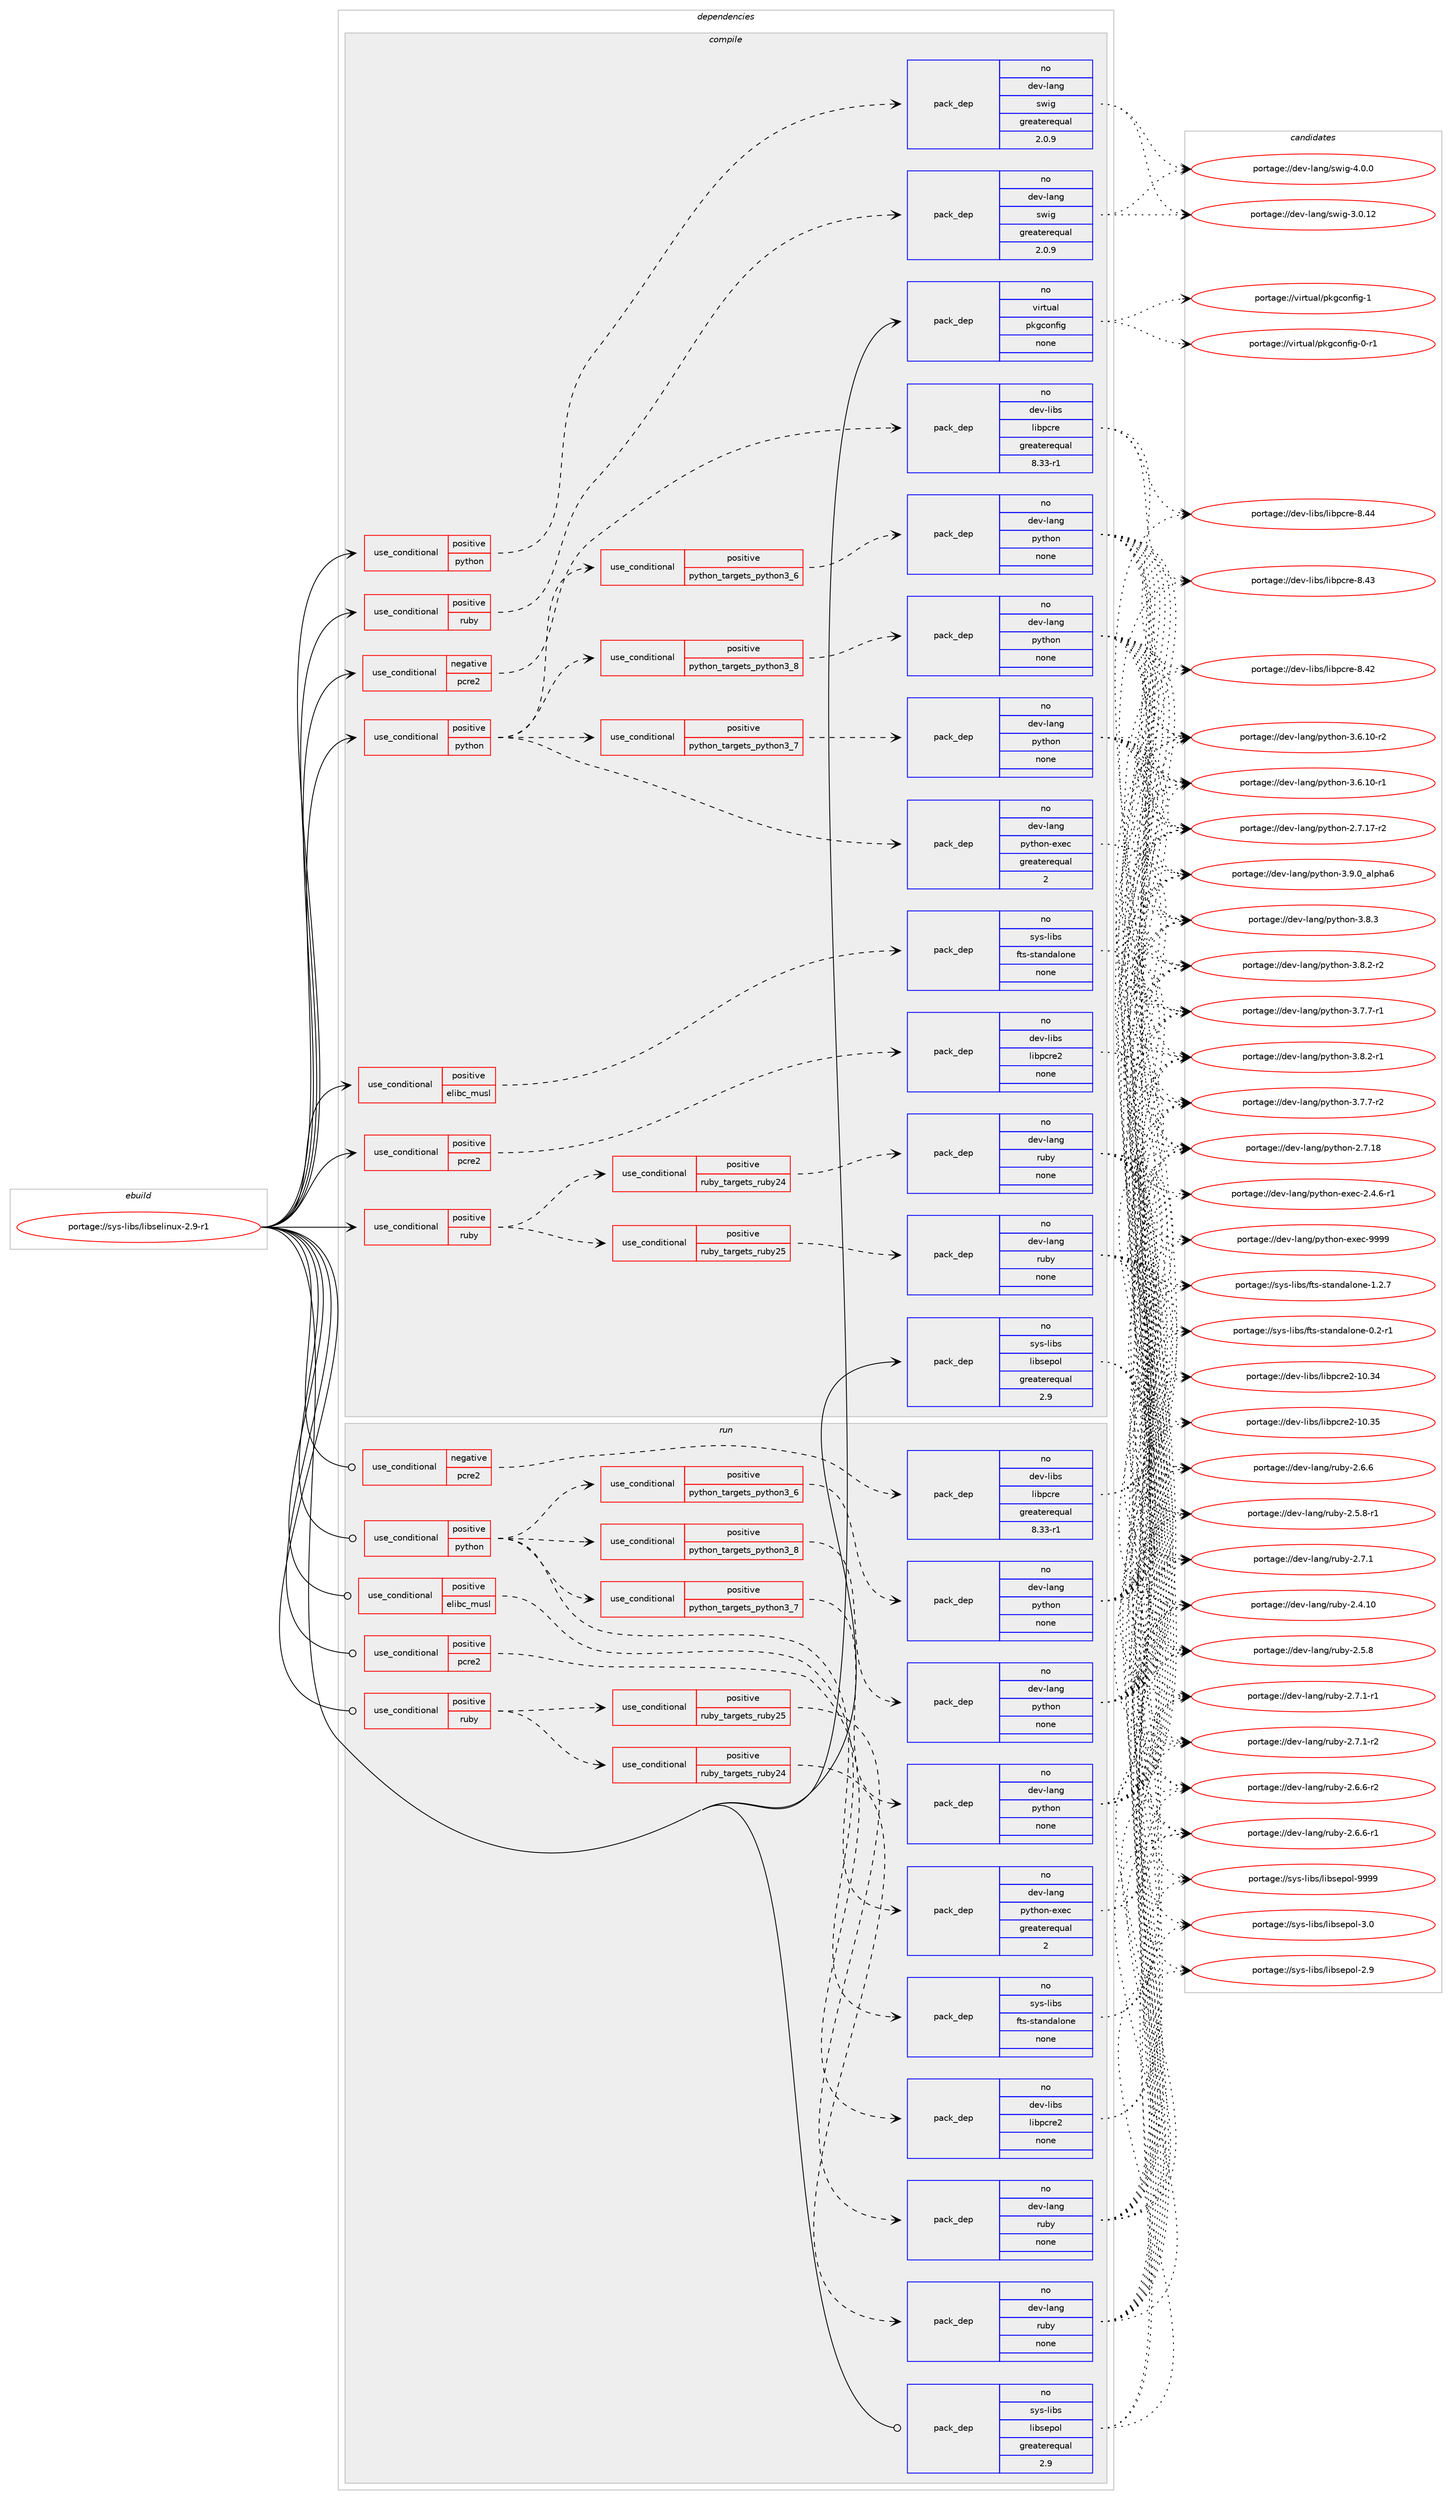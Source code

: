 digraph prolog {

# *************
# Graph options
# *************

newrank=true;
concentrate=true;
compound=true;
graph [rankdir=LR,fontname=Helvetica,fontsize=10,ranksep=1.5];#, ranksep=2.5, nodesep=0.2];
edge  [arrowhead=vee];
node  [fontname=Helvetica,fontsize=10];

# **********
# The ebuild
# **********

subgraph cluster_leftcol {
color=gray;
rank=same;
label=<<i>ebuild</i>>;
id [label="portage://sys-libs/libselinux-2.9-r1", color=red, width=4, href="../sys-libs/libselinux-2.9-r1.svg"];
}

# ****************
# The dependencies
# ****************

subgraph cluster_midcol {
color=gray;
label=<<i>dependencies</i>>;
subgraph cluster_compile {
fillcolor="#eeeeee";
style=filled;
label=<<i>compile</i>>;
subgraph cond464 {
dependency3570 [label=<<TABLE BORDER="0" CELLBORDER="1" CELLSPACING="0" CELLPADDING="4"><TR><TD ROWSPAN="3" CELLPADDING="10">use_conditional</TD></TR><TR><TD>negative</TD></TR><TR><TD>pcre2</TD></TR></TABLE>>, shape=none, color=red];
subgraph pack3022 {
dependency3571 [label=<<TABLE BORDER="0" CELLBORDER="1" CELLSPACING="0" CELLPADDING="4" WIDTH="220"><TR><TD ROWSPAN="6" CELLPADDING="30">pack_dep</TD></TR><TR><TD WIDTH="110">no</TD></TR><TR><TD>dev-libs</TD></TR><TR><TD>libpcre</TD></TR><TR><TD>greaterequal</TD></TR><TR><TD>8.33-r1</TD></TR></TABLE>>, shape=none, color=blue];
}
dependency3570:e -> dependency3571:w [weight=20,style="dashed",arrowhead="vee"];
}
id:e -> dependency3570:w [weight=20,style="solid",arrowhead="vee"];
subgraph cond465 {
dependency3572 [label=<<TABLE BORDER="0" CELLBORDER="1" CELLSPACING="0" CELLPADDING="4"><TR><TD ROWSPAN="3" CELLPADDING="10">use_conditional</TD></TR><TR><TD>positive</TD></TR><TR><TD>elibc_musl</TD></TR></TABLE>>, shape=none, color=red];
subgraph pack3023 {
dependency3573 [label=<<TABLE BORDER="0" CELLBORDER="1" CELLSPACING="0" CELLPADDING="4" WIDTH="220"><TR><TD ROWSPAN="6" CELLPADDING="30">pack_dep</TD></TR><TR><TD WIDTH="110">no</TD></TR><TR><TD>sys-libs</TD></TR><TR><TD>fts-standalone</TD></TR><TR><TD>none</TD></TR><TR><TD></TD></TR></TABLE>>, shape=none, color=blue];
}
dependency3572:e -> dependency3573:w [weight=20,style="dashed",arrowhead="vee"];
}
id:e -> dependency3572:w [weight=20,style="solid",arrowhead="vee"];
subgraph cond466 {
dependency3574 [label=<<TABLE BORDER="0" CELLBORDER="1" CELLSPACING="0" CELLPADDING="4"><TR><TD ROWSPAN="3" CELLPADDING="10">use_conditional</TD></TR><TR><TD>positive</TD></TR><TR><TD>pcre2</TD></TR></TABLE>>, shape=none, color=red];
subgraph pack3024 {
dependency3575 [label=<<TABLE BORDER="0" CELLBORDER="1" CELLSPACING="0" CELLPADDING="4" WIDTH="220"><TR><TD ROWSPAN="6" CELLPADDING="30">pack_dep</TD></TR><TR><TD WIDTH="110">no</TD></TR><TR><TD>dev-libs</TD></TR><TR><TD>libpcre2</TD></TR><TR><TD>none</TD></TR><TR><TD></TD></TR></TABLE>>, shape=none, color=blue];
}
dependency3574:e -> dependency3575:w [weight=20,style="dashed",arrowhead="vee"];
}
id:e -> dependency3574:w [weight=20,style="solid",arrowhead="vee"];
subgraph cond467 {
dependency3576 [label=<<TABLE BORDER="0" CELLBORDER="1" CELLSPACING="0" CELLPADDING="4"><TR><TD ROWSPAN="3" CELLPADDING="10">use_conditional</TD></TR><TR><TD>positive</TD></TR><TR><TD>python</TD></TR></TABLE>>, shape=none, color=red];
subgraph cond468 {
dependency3577 [label=<<TABLE BORDER="0" CELLBORDER="1" CELLSPACING="0" CELLPADDING="4"><TR><TD ROWSPAN="3" CELLPADDING="10">use_conditional</TD></TR><TR><TD>positive</TD></TR><TR><TD>python_targets_python3_6</TD></TR></TABLE>>, shape=none, color=red];
subgraph pack3025 {
dependency3578 [label=<<TABLE BORDER="0" CELLBORDER="1" CELLSPACING="0" CELLPADDING="4" WIDTH="220"><TR><TD ROWSPAN="6" CELLPADDING="30">pack_dep</TD></TR><TR><TD WIDTH="110">no</TD></TR><TR><TD>dev-lang</TD></TR><TR><TD>python</TD></TR><TR><TD>none</TD></TR><TR><TD></TD></TR></TABLE>>, shape=none, color=blue];
}
dependency3577:e -> dependency3578:w [weight=20,style="dashed",arrowhead="vee"];
}
dependency3576:e -> dependency3577:w [weight=20,style="dashed",arrowhead="vee"];
subgraph cond469 {
dependency3579 [label=<<TABLE BORDER="0" CELLBORDER="1" CELLSPACING="0" CELLPADDING="4"><TR><TD ROWSPAN="3" CELLPADDING="10">use_conditional</TD></TR><TR><TD>positive</TD></TR><TR><TD>python_targets_python3_7</TD></TR></TABLE>>, shape=none, color=red];
subgraph pack3026 {
dependency3580 [label=<<TABLE BORDER="0" CELLBORDER="1" CELLSPACING="0" CELLPADDING="4" WIDTH="220"><TR><TD ROWSPAN="6" CELLPADDING="30">pack_dep</TD></TR><TR><TD WIDTH="110">no</TD></TR><TR><TD>dev-lang</TD></TR><TR><TD>python</TD></TR><TR><TD>none</TD></TR><TR><TD></TD></TR></TABLE>>, shape=none, color=blue];
}
dependency3579:e -> dependency3580:w [weight=20,style="dashed",arrowhead="vee"];
}
dependency3576:e -> dependency3579:w [weight=20,style="dashed",arrowhead="vee"];
subgraph cond470 {
dependency3581 [label=<<TABLE BORDER="0" CELLBORDER="1" CELLSPACING="0" CELLPADDING="4"><TR><TD ROWSPAN="3" CELLPADDING="10">use_conditional</TD></TR><TR><TD>positive</TD></TR><TR><TD>python_targets_python3_8</TD></TR></TABLE>>, shape=none, color=red];
subgraph pack3027 {
dependency3582 [label=<<TABLE BORDER="0" CELLBORDER="1" CELLSPACING="0" CELLPADDING="4" WIDTH="220"><TR><TD ROWSPAN="6" CELLPADDING="30">pack_dep</TD></TR><TR><TD WIDTH="110">no</TD></TR><TR><TD>dev-lang</TD></TR><TR><TD>python</TD></TR><TR><TD>none</TD></TR><TR><TD></TD></TR></TABLE>>, shape=none, color=blue];
}
dependency3581:e -> dependency3582:w [weight=20,style="dashed",arrowhead="vee"];
}
dependency3576:e -> dependency3581:w [weight=20,style="dashed",arrowhead="vee"];
subgraph pack3028 {
dependency3583 [label=<<TABLE BORDER="0" CELLBORDER="1" CELLSPACING="0" CELLPADDING="4" WIDTH="220"><TR><TD ROWSPAN="6" CELLPADDING="30">pack_dep</TD></TR><TR><TD WIDTH="110">no</TD></TR><TR><TD>dev-lang</TD></TR><TR><TD>python-exec</TD></TR><TR><TD>greaterequal</TD></TR><TR><TD>2</TD></TR></TABLE>>, shape=none, color=blue];
}
dependency3576:e -> dependency3583:w [weight=20,style="dashed",arrowhead="vee"];
}
id:e -> dependency3576:w [weight=20,style="solid",arrowhead="vee"];
subgraph cond471 {
dependency3584 [label=<<TABLE BORDER="0" CELLBORDER="1" CELLSPACING="0" CELLPADDING="4"><TR><TD ROWSPAN="3" CELLPADDING="10">use_conditional</TD></TR><TR><TD>positive</TD></TR><TR><TD>python</TD></TR></TABLE>>, shape=none, color=red];
subgraph pack3029 {
dependency3585 [label=<<TABLE BORDER="0" CELLBORDER="1" CELLSPACING="0" CELLPADDING="4" WIDTH="220"><TR><TD ROWSPAN="6" CELLPADDING="30">pack_dep</TD></TR><TR><TD WIDTH="110">no</TD></TR><TR><TD>dev-lang</TD></TR><TR><TD>swig</TD></TR><TR><TD>greaterequal</TD></TR><TR><TD>2.0.9</TD></TR></TABLE>>, shape=none, color=blue];
}
dependency3584:e -> dependency3585:w [weight=20,style="dashed",arrowhead="vee"];
}
id:e -> dependency3584:w [weight=20,style="solid",arrowhead="vee"];
subgraph cond472 {
dependency3586 [label=<<TABLE BORDER="0" CELLBORDER="1" CELLSPACING="0" CELLPADDING="4"><TR><TD ROWSPAN="3" CELLPADDING="10">use_conditional</TD></TR><TR><TD>positive</TD></TR><TR><TD>ruby</TD></TR></TABLE>>, shape=none, color=red];
subgraph cond473 {
dependency3587 [label=<<TABLE BORDER="0" CELLBORDER="1" CELLSPACING="0" CELLPADDING="4"><TR><TD ROWSPAN="3" CELLPADDING="10">use_conditional</TD></TR><TR><TD>positive</TD></TR><TR><TD>ruby_targets_ruby24</TD></TR></TABLE>>, shape=none, color=red];
subgraph pack3030 {
dependency3588 [label=<<TABLE BORDER="0" CELLBORDER="1" CELLSPACING="0" CELLPADDING="4" WIDTH="220"><TR><TD ROWSPAN="6" CELLPADDING="30">pack_dep</TD></TR><TR><TD WIDTH="110">no</TD></TR><TR><TD>dev-lang</TD></TR><TR><TD>ruby</TD></TR><TR><TD>none</TD></TR><TR><TD></TD></TR></TABLE>>, shape=none, color=blue];
}
dependency3587:e -> dependency3588:w [weight=20,style="dashed",arrowhead="vee"];
}
dependency3586:e -> dependency3587:w [weight=20,style="dashed",arrowhead="vee"];
subgraph cond474 {
dependency3589 [label=<<TABLE BORDER="0" CELLBORDER="1" CELLSPACING="0" CELLPADDING="4"><TR><TD ROWSPAN="3" CELLPADDING="10">use_conditional</TD></TR><TR><TD>positive</TD></TR><TR><TD>ruby_targets_ruby25</TD></TR></TABLE>>, shape=none, color=red];
subgraph pack3031 {
dependency3590 [label=<<TABLE BORDER="0" CELLBORDER="1" CELLSPACING="0" CELLPADDING="4" WIDTH="220"><TR><TD ROWSPAN="6" CELLPADDING="30">pack_dep</TD></TR><TR><TD WIDTH="110">no</TD></TR><TR><TD>dev-lang</TD></TR><TR><TD>ruby</TD></TR><TR><TD>none</TD></TR><TR><TD></TD></TR></TABLE>>, shape=none, color=blue];
}
dependency3589:e -> dependency3590:w [weight=20,style="dashed",arrowhead="vee"];
}
dependency3586:e -> dependency3589:w [weight=20,style="dashed",arrowhead="vee"];
}
id:e -> dependency3586:w [weight=20,style="solid",arrowhead="vee"];
subgraph cond475 {
dependency3591 [label=<<TABLE BORDER="0" CELLBORDER="1" CELLSPACING="0" CELLPADDING="4"><TR><TD ROWSPAN="3" CELLPADDING="10">use_conditional</TD></TR><TR><TD>positive</TD></TR><TR><TD>ruby</TD></TR></TABLE>>, shape=none, color=red];
subgraph pack3032 {
dependency3592 [label=<<TABLE BORDER="0" CELLBORDER="1" CELLSPACING="0" CELLPADDING="4" WIDTH="220"><TR><TD ROWSPAN="6" CELLPADDING="30">pack_dep</TD></TR><TR><TD WIDTH="110">no</TD></TR><TR><TD>dev-lang</TD></TR><TR><TD>swig</TD></TR><TR><TD>greaterequal</TD></TR><TR><TD>2.0.9</TD></TR></TABLE>>, shape=none, color=blue];
}
dependency3591:e -> dependency3592:w [weight=20,style="dashed",arrowhead="vee"];
}
id:e -> dependency3591:w [weight=20,style="solid",arrowhead="vee"];
subgraph pack3033 {
dependency3593 [label=<<TABLE BORDER="0" CELLBORDER="1" CELLSPACING="0" CELLPADDING="4" WIDTH="220"><TR><TD ROWSPAN="6" CELLPADDING="30">pack_dep</TD></TR><TR><TD WIDTH="110">no</TD></TR><TR><TD>sys-libs</TD></TR><TR><TD>libsepol</TD></TR><TR><TD>greaterequal</TD></TR><TR><TD>2.9</TD></TR></TABLE>>, shape=none, color=blue];
}
id:e -> dependency3593:w [weight=20,style="solid",arrowhead="vee"];
subgraph pack3034 {
dependency3594 [label=<<TABLE BORDER="0" CELLBORDER="1" CELLSPACING="0" CELLPADDING="4" WIDTH="220"><TR><TD ROWSPAN="6" CELLPADDING="30">pack_dep</TD></TR><TR><TD WIDTH="110">no</TD></TR><TR><TD>virtual</TD></TR><TR><TD>pkgconfig</TD></TR><TR><TD>none</TD></TR><TR><TD></TD></TR></TABLE>>, shape=none, color=blue];
}
id:e -> dependency3594:w [weight=20,style="solid",arrowhead="vee"];
}
subgraph cluster_compileandrun {
fillcolor="#eeeeee";
style=filled;
label=<<i>compile and run</i>>;
}
subgraph cluster_run {
fillcolor="#eeeeee";
style=filled;
label=<<i>run</i>>;
subgraph cond476 {
dependency3595 [label=<<TABLE BORDER="0" CELLBORDER="1" CELLSPACING="0" CELLPADDING="4"><TR><TD ROWSPAN="3" CELLPADDING="10">use_conditional</TD></TR><TR><TD>negative</TD></TR><TR><TD>pcre2</TD></TR></TABLE>>, shape=none, color=red];
subgraph pack3035 {
dependency3596 [label=<<TABLE BORDER="0" CELLBORDER="1" CELLSPACING="0" CELLPADDING="4" WIDTH="220"><TR><TD ROWSPAN="6" CELLPADDING="30">pack_dep</TD></TR><TR><TD WIDTH="110">no</TD></TR><TR><TD>dev-libs</TD></TR><TR><TD>libpcre</TD></TR><TR><TD>greaterequal</TD></TR><TR><TD>8.33-r1</TD></TR></TABLE>>, shape=none, color=blue];
}
dependency3595:e -> dependency3596:w [weight=20,style="dashed",arrowhead="vee"];
}
id:e -> dependency3595:w [weight=20,style="solid",arrowhead="odot"];
subgraph cond477 {
dependency3597 [label=<<TABLE BORDER="0" CELLBORDER="1" CELLSPACING="0" CELLPADDING="4"><TR><TD ROWSPAN="3" CELLPADDING="10">use_conditional</TD></TR><TR><TD>positive</TD></TR><TR><TD>elibc_musl</TD></TR></TABLE>>, shape=none, color=red];
subgraph pack3036 {
dependency3598 [label=<<TABLE BORDER="0" CELLBORDER="1" CELLSPACING="0" CELLPADDING="4" WIDTH="220"><TR><TD ROWSPAN="6" CELLPADDING="30">pack_dep</TD></TR><TR><TD WIDTH="110">no</TD></TR><TR><TD>sys-libs</TD></TR><TR><TD>fts-standalone</TD></TR><TR><TD>none</TD></TR><TR><TD></TD></TR></TABLE>>, shape=none, color=blue];
}
dependency3597:e -> dependency3598:w [weight=20,style="dashed",arrowhead="vee"];
}
id:e -> dependency3597:w [weight=20,style="solid",arrowhead="odot"];
subgraph cond478 {
dependency3599 [label=<<TABLE BORDER="0" CELLBORDER="1" CELLSPACING="0" CELLPADDING="4"><TR><TD ROWSPAN="3" CELLPADDING="10">use_conditional</TD></TR><TR><TD>positive</TD></TR><TR><TD>pcre2</TD></TR></TABLE>>, shape=none, color=red];
subgraph pack3037 {
dependency3600 [label=<<TABLE BORDER="0" CELLBORDER="1" CELLSPACING="0" CELLPADDING="4" WIDTH="220"><TR><TD ROWSPAN="6" CELLPADDING="30">pack_dep</TD></TR><TR><TD WIDTH="110">no</TD></TR><TR><TD>dev-libs</TD></TR><TR><TD>libpcre2</TD></TR><TR><TD>none</TD></TR><TR><TD></TD></TR></TABLE>>, shape=none, color=blue];
}
dependency3599:e -> dependency3600:w [weight=20,style="dashed",arrowhead="vee"];
}
id:e -> dependency3599:w [weight=20,style="solid",arrowhead="odot"];
subgraph cond479 {
dependency3601 [label=<<TABLE BORDER="0" CELLBORDER="1" CELLSPACING="0" CELLPADDING="4"><TR><TD ROWSPAN="3" CELLPADDING="10">use_conditional</TD></TR><TR><TD>positive</TD></TR><TR><TD>python</TD></TR></TABLE>>, shape=none, color=red];
subgraph cond480 {
dependency3602 [label=<<TABLE BORDER="0" CELLBORDER="1" CELLSPACING="0" CELLPADDING="4"><TR><TD ROWSPAN="3" CELLPADDING="10">use_conditional</TD></TR><TR><TD>positive</TD></TR><TR><TD>python_targets_python3_6</TD></TR></TABLE>>, shape=none, color=red];
subgraph pack3038 {
dependency3603 [label=<<TABLE BORDER="0" CELLBORDER="1" CELLSPACING="0" CELLPADDING="4" WIDTH="220"><TR><TD ROWSPAN="6" CELLPADDING="30">pack_dep</TD></TR><TR><TD WIDTH="110">no</TD></TR><TR><TD>dev-lang</TD></TR><TR><TD>python</TD></TR><TR><TD>none</TD></TR><TR><TD></TD></TR></TABLE>>, shape=none, color=blue];
}
dependency3602:e -> dependency3603:w [weight=20,style="dashed",arrowhead="vee"];
}
dependency3601:e -> dependency3602:w [weight=20,style="dashed",arrowhead="vee"];
subgraph cond481 {
dependency3604 [label=<<TABLE BORDER="0" CELLBORDER="1" CELLSPACING="0" CELLPADDING="4"><TR><TD ROWSPAN="3" CELLPADDING="10">use_conditional</TD></TR><TR><TD>positive</TD></TR><TR><TD>python_targets_python3_7</TD></TR></TABLE>>, shape=none, color=red];
subgraph pack3039 {
dependency3605 [label=<<TABLE BORDER="0" CELLBORDER="1" CELLSPACING="0" CELLPADDING="4" WIDTH="220"><TR><TD ROWSPAN="6" CELLPADDING="30">pack_dep</TD></TR><TR><TD WIDTH="110">no</TD></TR><TR><TD>dev-lang</TD></TR><TR><TD>python</TD></TR><TR><TD>none</TD></TR><TR><TD></TD></TR></TABLE>>, shape=none, color=blue];
}
dependency3604:e -> dependency3605:w [weight=20,style="dashed",arrowhead="vee"];
}
dependency3601:e -> dependency3604:w [weight=20,style="dashed",arrowhead="vee"];
subgraph cond482 {
dependency3606 [label=<<TABLE BORDER="0" CELLBORDER="1" CELLSPACING="0" CELLPADDING="4"><TR><TD ROWSPAN="3" CELLPADDING="10">use_conditional</TD></TR><TR><TD>positive</TD></TR><TR><TD>python_targets_python3_8</TD></TR></TABLE>>, shape=none, color=red];
subgraph pack3040 {
dependency3607 [label=<<TABLE BORDER="0" CELLBORDER="1" CELLSPACING="0" CELLPADDING="4" WIDTH="220"><TR><TD ROWSPAN="6" CELLPADDING="30">pack_dep</TD></TR><TR><TD WIDTH="110">no</TD></TR><TR><TD>dev-lang</TD></TR><TR><TD>python</TD></TR><TR><TD>none</TD></TR><TR><TD></TD></TR></TABLE>>, shape=none, color=blue];
}
dependency3606:e -> dependency3607:w [weight=20,style="dashed",arrowhead="vee"];
}
dependency3601:e -> dependency3606:w [weight=20,style="dashed",arrowhead="vee"];
subgraph pack3041 {
dependency3608 [label=<<TABLE BORDER="0" CELLBORDER="1" CELLSPACING="0" CELLPADDING="4" WIDTH="220"><TR><TD ROWSPAN="6" CELLPADDING="30">pack_dep</TD></TR><TR><TD WIDTH="110">no</TD></TR><TR><TD>dev-lang</TD></TR><TR><TD>python-exec</TD></TR><TR><TD>greaterequal</TD></TR><TR><TD>2</TD></TR></TABLE>>, shape=none, color=blue];
}
dependency3601:e -> dependency3608:w [weight=20,style="dashed",arrowhead="vee"];
}
id:e -> dependency3601:w [weight=20,style="solid",arrowhead="odot"];
subgraph cond483 {
dependency3609 [label=<<TABLE BORDER="0" CELLBORDER="1" CELLSPACING="0" CELLPADDING="4"><TR><TD ROWSPAN="3" CELLPADDING="10">use_conditional</TD></TR><TR><TD>positive</TD></TR><TR><TD>ruby</TD></TR></TABLE>>, shape=none, color=red];
subgraph cond484 {
dependency3610 [label=<<TABLE BORDER="0" CELLBORDER="1" CELLSPACING="0" CELLPADDING="4"><TR><TD ROWSPAN="3" CELLPADDING="10">use_conditional</TD></TR><TR><TD>positive</TD></TR><TR><TD>ruby_targets_ruby24</TD></TR></TABLE>>, shape=none, color=red];
subgraph pack3042 {
dependency3611 [label=<<TABLE BORDER="0" CELLBORDER="1" CELLSPACING="0" CELLPADDING="4" WIDTH="220"><TR><TD ROWSPAN="6" CELLPADDING="30">pack_dep</TD></TR><TR><TD WIDTH="110">no</TD></TR><TR><TD>dev-lang</TD></TR><TR><TD>ruby</TD></TR><TR><TD>none</TD></TR><TR><TD></TD></TR></TABLE>>, shape=none, color=blue];
}
dependency3610:e -> dependency3611:w [weight=20,style="dashed",arrowhead="vee"];
}
dependency3609:e -> dependency3610:w [weight=20,style="dashed",arrowhead="vee"];
subgraph cond485 {
dependency3612 [label=<<TABLE BORDER="0" CELLBORDER="1" CELLSPACING="0" CELLPADDING="4"><TR><TD ROWSPAN="3" CELLPADDING="10">use_conditional</TD></TR><TR><TD>positive</TD></TR><TR><TD>ruby_targets_ruby25</TD></TR></TABLE>>, shape=none, color=red];
subgraph pack3043 {
dependency3613 [label=<<TABLE BORDER="0" CELLBORDER="1" CELLSPACING="0" CELLPADDING="4" WIDTH="220"><TR><TD ROWSPAN="6" CELLPADDING="30">pack_dep</TD></TR><TR><TD WIDTH="110">no</TD></TR><TR><TD>dev-lang</TD></TR><TR><TD>ruby</TD></TR><TR><TD>none</TD></TR><TR><TD></TD></TR></TABLE>>, shape=none, color=blue];
}
dependency3612:e -> dependency3613:w [weight=20,style="dashed",arrowhead="vee"];
}
dependency3609:e -> dependency3612:w [weight=20,style="dashed",arrowhead="vee"];
}
id:e -> dependency3609:w [weight=20,style="solid",arrowhead="odot"];
subgraph pack3044 {
dependency3614 [label=<<TABLE BORDER="0" CELLBORDER="1" CELLSPACING="0" CELLPADDING="4" WIDTH="220"><TR><TD ROWSPAN="6" CELLPADDING="30">pack_dep</TD></TR><TR><TD WIDTH="110">no</TD></TR><TR><TD>sys-libs</TD></TR><TR><TD>libsepol</TD></TR><TR><TD>greaterequal</TD></TR><TR><TD>2.9</TD></TR></TABLE>>, shape=none, color=blue];
}
id:e -> dependency3614:w [weight=20,style="solid",arrowhead="odot"];
}
}

# **************
# The candidates
# **************

subgraph cluster_choices {
rank=same;
color=gray;
label=<<i>candidates</i>>;

subgraph choice3022 {
color=black;
nodesep=1;
choice10010111845108105981154710810598112991141014556465252 [label="portage://dev-libs/libpcre-8.44", color=red, width=4,href="../dev-libs/libpcre-8.44.svg"];
choice10010111845108105981154710810598112991141014556465251 [label="portage://dev-libs/libpcre-8.43", color=red, width=4,href="../dev-libs/libpcre-8.43.svg"];
choice10010111845108105981154710810598112991141014556465250 [label="portage://dev-libs/libpcre-8.42", color=red, width=4,href="../dev-libs/libpcre-8.42.svg"];
dependency3571:e -> choice10010111845108105981154710810598112991141014556465252:w [style=dotted,weight="100"];
dependency3571:e -> choice10010111845108105981154710810598112991141014556465251:w [style=dotted,weight="100"];
dependency3571:e -> choice10010111845108105981154710810598112991141014556465250:w [style=dotted,weight="100"];
}
subgraph choice3023 {
color=black;
nodesep=1;
choice115121115451081059811547102116115451151169711010097108111110101454946504655 [label="portage://sys-libs/fts-standalone-1.2.7", color=red, width=4,href="../sys-libs/fts-standalone-1.2.7.svg"];
choice115121115451081059811547102116115451151169711010097108111110101454846504511449 [label="portage://sys-libs/fts-standalone-0.2-r1", color=red, width=4,href="../sys-libs/fts-standalone-0.2-r1.svg"];
dependency3573:e -> choice115121115451081059811547102116115451151169711010097108111110101454946504655:w [style=dotted,weight="100"];
dependency3573:e -> choice115121115451081059811547102116115451151169711010097108111110101454846504511449:w [style=dotted,weight="100"];
}
subgraph choice3024 {
color=black;
nodesep=1;
choice100101118451081059811547108105981129911410150454948465153 [label="portage://dev-libs/libpcre2-10.35", color=red, width=4,href="../dev-libs/libpcre2-10.35.svg"];
choice100101118451081059811547108105981129911410150454948465152 [label="portage://dev-libs/libpcre2-10.34", color=red, width=4,href="../dev-libs/libpcre2-10.34.svg"];
dependency3575:e -> choice100101118451081059811547108105981129911410150454948465153:w [style=dotted,weight="100"];
dependency3575:e -> choice100101118451081059811547108105981129911410150454948465152:w [style=dotted,weight="100"];
}
subgraph choice3025 {
color=black;
nodesep=1;
choice10010111845108971101034711212111610411111045514657464895971081121049754 [label="portage://dev-lang/python-3.9.0_alpha6", color=red, width=4,href="../dev-lang/python-3.9.0_alpha6.svg"];
choice100101118451089711010347112121116104111110455146564651 [label="portage://dev-lang/python-3.8.3", color=red, width=4,href="../dev-lang/python-3.8.3.svg"];
choice1001011184510897110103471121211161041111104551465646504511450 [label="portage://dev-lang/python-3.8.2-r2", color=red, width=4,href="../dev-lang/python-3.8.2-r2.svg"];
choice1001011184510897110103471121211161041111104551465646504511449 [label="portage://dev-lang/python-3.8.2-r1", color=red, width=4,href="../dev-lang/python-3.8.2-r1.svg"];
choice1001011184510897110103471121211161041111104551465546554511450 [label="portage://dev-lang/python-3.7.7-r2", color=red, width=4,href="../dev-lang/python-3.7.7-r2.svg"];
choice1001011184510897110103471121211161041111104551465546554511449 [label="portage://dev-lang/python-3.7.7-r1", color=red, width=4,href="../dev-lang/python-3.7.7-r1.svg"];
choice100101118451089711010347112121116104111110455146544649484511450 [label="portage://dev-lang/python-3.6.10-r2", color=red, width=4,href="../dev-lang/python-3.6.10-r2.svg"];
choice100101118451089711010347112121116104111110455146544649484511449 [label="portage://dev-lang/python-3.6.10-r1", color=red, width=4,href="../dev-lang/python-3.6.10-r1.svg"];
choice10010111845108971101034711212111610411111045504655464956 [label="portage://dev-lang/python-2.7.18", color=red, width=4,href="../dev-lang/python-2.7.18.svg"];
choice100101118451089711010347112121116104111110455046554649554511450 [label="portage://dev-lang/python-2.7.17-r2", color=red, width=4,href="../dev-lang/python-2.7.17-r2.svg"];
dependency3578:e -> choice10010111845108971101034711212111610411111045514657464895971081121049754:w [style=dotted,weight="100"];
dependency3578:e -> choice100101118451089711010347112121116104111110455146564651:w [style=dotted,weight="100"];
dependency3578:e -> choice1001011184510897110103471121211161041111104551465646504511450:w [style=dotted,weight="100"];
dependency3578:e -> choice1001011184510897110103471121211161041111104551465646504511449:w [style=dotted,weight="100"];
dependency3578:e -> choice1001011184510897110103471121211161041111104551465546554511450:w [style=dotted,weight="100"];
dependency3578:e -> choice1001011184510897110103471121211161041111104551465546554511449:w [style=dotted,weight="100"];
dependency3578:e -> choice100101118451089711010347112121116104111110455146544649484511450:w [style=dotted,weight="100"];
dependency3578:e -> choice100101118451089711010347112121116104111110455146544649484511449:w [style=dotted,weight="100"];
dependency3578:e -> choice10010111845108971101034711212111610411111045504655464956:w [style=dotted,weight="100"];
dependency3578:e -> choice100101118451089711010347112121116104111110455046554649554511450:w [style=dotted,weight="100"];
}
subgraph choice3026 {
color=black;
nodesep=1;
choice10010111845108971101034711212111610411111045514657464895971081121049754 [label="portage://dev-lang/python-3.9.0_alpha6", color=red, width=4,href="../dev-lang/python-3.9.0_alpha6.svg"];
choice100101118451089711010347112121116104111110455146564651 [label="portage://dev-lang/python-3.8.3", color=red, width=4,href="../dev-lang/python-3.8.3.svg"];
choice1001011184510897110103471121211161041111104551465646504511450 [label="portage://dev-lang/python-3.8.2-r2", color=red, width=4,href="../dev-lang/python-3.8.2-r2.svg"];
choice1001011184510897110103471121211161041111104551465646504511449 [label="portage://dev-lang/python-3.8.2-r1", color=red, width=4,href="../dev-lang/python-3.8.2-r1.svg"];
choice1001011184510897110103471121211161041111104551465546554511450 [label="portage://dev-lang/python-3.7.7-r2", color=red, width=4,href="../dev-lang/python-3.7.7-r2.svg"];
choice1001011184510897110103471121211161041111104551465546554511449 [label="portage://dev-lang/python-3.7.7-r1", color=red, width=4,href="../dev-lang/python-3.7.7-r1.svg"];
choice100101118451089711010347112121116104111110455146544649484511450 [label="portage://dev-lang/python-3.6.10-r2", color=red, width=4,href="../dev-lang/python-3.6.10-r2.svg"];
choice100101118451089711010347112121116104111110455146544649484511449 [label="portage://dev-lang/python-3.6.10-r1", color=red, width=4,href="../dev-lang/python-3.6.10-r1.svg"];
choice10010111845108971101034711212111610411111045504655464956 [label="portage://dev-lang/python-2.7.18", color=red, width=4,href="../dev-lang/python-2.7.18.svg"];
choice100101118451089711010347112121116104111110455046554649554511450 [label="portage://dev-lang/python-2.7.17-r2", color=red, width=4,href="../dev-lang/python-2.7.17-r2.svg"];
dependency3580:e -> choice10010111845108971101034711212111610411111045514657464895971081121049754:w [style=dotted,weight="100"];
dependency3580:e -> choice100101118451089711010347112121116104111110455146564651:w [style=dotted,weight="100"];
dependency3580:e -> choice1001011184510897110103471121211161041111104551465646504511450:w [style=dotted,weight="100"];
dependency3580:e -> choice1001011184510897110103471121211161041111104551465646504511449:w [style=dotted,weight="100"];
dependency3580:e -> choice1001011184510897110103471121211161041111104551465546554511450:w [style=dotted,weight="100"];
dependency3580:e -> choice1001011184510897110103471121211161041111104551465546554511449:w [style=dotted,weight="100"];
dependency3580:e -> choice100101118451089711010347112121116104111110455146544649484511450:w [style=dotted,weight="100"];
dependency3580:e -> choice100101118451089711010347112121116104111110455146544649484511449:w [style=dotted,weight="100"];
dependency3580:e -> choice10010111845108971101034711212111610411111045504655464956:w [style=dotted,weight="100"];
dependency3580:e -> choice100101118451089711010347112121116104111110455046554649554511450:w [style=dotted,weight="100"];
}
subgraph choice3027 {
color=black;
nodesep=1;
choice10010111845108971101034711212111610411111045514657464895971081121049754 [label="portage://dev-lang/python-3.9.0_alpha6", color=red, width=4,href="../dev-lang/python-3.9.0_alpha6.svg"];
choice100101118451089711010347112121116104111110455146564651 [label="portage://dev-lang/python-3.8.3", color=red, width=4,href="../dev-lang/python-3.8.3.svg"];
choice1001011184510897110103471121211161041111104551465646504511450 [label="portage://dev-lang/python-3.8.2-r2", color=red, width=4,href="../dev-lang/python-3.8.2-r2.svg"];
choice1001011184510897110103471121211161041111104551465646504511449 [label="portage://dev-lang/python-3.8.2-r1", color=red, width=4,href="../dev-lang/python-3.8.2-r1.svg"];
choice1001011184510897110103471121211161041111104551465546554511450 [label="portage://dev-lang/python-3.7.7-r2", color=red, width=4,href="../dev-lang/python-3.7.7-r2.svg"];
choice1001011184510897110103471121211161041111104551465546554511449 [label="portage://dev-lang/python-3.7.7-r1", color=red, width=4,href="../dev-lang/python-3.7.7-r1.svg"];
choice100101118451089711010347112121116104111110455146544649484511450 [label="portage://dev-lang/python-3.6.10-r2", color=red, width=4,href="../dev-lang/python-3.6.10-r2.svg"];
choice100101118451089711010347112121116104111110455146544649484511449 [label="portage://dev-lang/python-3.6.10-r1", color=red, width=4,href="../dev-lang/python-3.6.10-r1.svg"];
choice10010111845108971101034711212111610411111045504655464956 [label="portage://dev-lang/python-2.7.18", color=red, width=4,href="../dev-lang/python-2.7.18.svg"];
choice100101118451089711010347112121116104111110455046554649554511450 [label="portage://dev-lang/python-2.7.17-r2", color=red, width=4,href="../dev-lang/python-2.7.17-r2.svg"];
dependency3582:e -> choice10010111845108971101034711212111610411111045514657464895971081121049754:w [style=dotted,weight="100"];
dependency3582:e -> choice100101118451089711010347112121116104111110455146564651:w [style=dotted,weight="100"];
dependency3582:e -> choice1001011184510897110103471121211161041111104551465646504511450:w [style=dotted,weight="100"];
dependency3582:e -> choice1001011184510897110103471121211161041111104551465646504511449:w [style=dotted,weight="100"];
dependency3582:e -> choice1001011184510897110103471121211161041111104551465546554511450:w [style=dotted,weight="100"];
dependency3582:e -> choice1001011184510897110103471121211161041111104551465546554511449:w [style=dotted,weight="100"];
dependency3582:e -> choice100101118451089711010347112121116104111110455146544649484511450:w [style=dotted,weight="100"];
dependency3582:e -> choice100101118451089711010347112121116104111110455146544649484511449:w [style=dotted,weight="100"];
dependency3582:e -> choice10010111845108971101034711212111610411111045504655464956:w [style=dotted,weight="100"];
dependency3582:e -> choice100101118451089711010347112121116104111110455046554649554511450:w [style=dotted,weight="100"];
}
subgraph choice3028 {
color=black;
nodesep=1;
choice10010111845108971101034711212111610411111045101120101994557575757 [label="portage://dev-lang/python-exec-9999", color=red, width=4,href="../dev-lang/python-exec-9999.svg"];
choice10010111845108971101034711212111610411111045101120101994550465246544511449 [label="portage://dev-lang/python-exec-2.4.6-r1", color=red, width=4,href="../dev-lang/python-exec-2.4.6-r1.svg"];
dependency3583:e -> choice10010111845108971101034711212111610411111045101120101994557575757:w [style=dotted,weight="100"];
dependency3583:e -> choice10010111845108971101034711212111610411111045101120101994550465246544511449:w [style=dotted,weight="100"];
}
subgraph choice3029 {
color=black;
nodesep=1;
choice100101118451089711010347115119105103455246484648 [label="portage://dev-lang/swig-4.0.0", color=red, width=4,href="../dev-lang/swig-4.0.0.svg"];
choice10010111845108971101034711511910510345514648464950 [label="portage://dev-lang/swig-3.0.12", color=red, width=4,href="../dev-lang/swig-3.0.12.svg"];
dependency3585:e -> choice100101118451089711010347115119105103455246484648:w [style=dotted,weight="100"];
dependency3585:e -> choice10010111845108971101034711511910510345514648464950:w [style=dotted,weight="100"];
}
subgraph choice3030 {
color=black;
nodesep=1;
choice100101118451089711010347114117981214550465546494511450 [label="portage://dev-lang/ruby-2.7.1-r2", color=red, width=4,href="../dev-lang/ruby-2.7.1-r2.svg"];
choice100101118451089711010347114117981214550465546494511449 [label="portage://dev-lang/ruby-2.7.1-r1", color=red, width=4,href="../dev-lang/ruby-2.7.1-r1.svg"];
choice10010111845108971101034711411798121455046554649 [label="portage://dev-lang/ruby-2.7.1", color=red, width=4,href="../dev-lang/ruby-2.7.1.svg"];
choice100101118451089711010347114117981214550465446544511450 [label="portage://dev-lang/ruby-2.6.6-r2", color=red, width=4,href="../dev-lang/ruby-2.6.6-r2.svg"];
choice100101118451089711010347114117981214550465446544511449 [label="portage://dev-lang/ruby-2.6.6-r1", color=red, width=4,href="../dev-lang/ruby-2.6.6-r1.svg"];
choice10010111845108971101034711411798121455046544654 [label="portage://dev-lang/ruby-2.6.6", color=red, width=4,href="../dev-lang/ruby-2.6.6.svg"];
choice100101118451089711010347114117981214550465346564511449 [label="portage://dev-lang/ruby-2.5.8-r1", color=red, width=4,href="../dev-lang/ruby-2.5.8-r1.svg"];
choice10010111845108971101034711411798121455046534656 [label="portage://dev-lang/ruby-2.5.8", color=red, width=4,href="../dev-lang/ruby-2.5.8.svg"];
choice1001011184510897110103471141179812145504652464948 [label="portage://dev-lang/ruby-2.4.10", color=red, width=4,href="../dev-lang/ruby-2.4.10.svg"];
dependency3588:e -> choice100101118451089711010347114117981214550465546494511450:w [style=dotted,weight="100"];
dependency3588:e -> choice100101118451089711010347114117981214550465546494511449:w [style=dotted,weight="100"];
dependency3588:e -> choice10010111845108971101034711411798121455046554649:w [style=dotted,weight="100"];
dependency3588:e -> choice100101118451089711010347114117981214550465446544511450:w [style=dotted,weight="100"];
dependency3588:e -> choice100101118451089711010347114117981214550465446544511449:w [style=dotted,weight="100"];
dependency3588:e -> choice10010111845108971101034711411798121455046544654:w [style=dotted,weight="100"];
dependency3588:e -> choice100101118451089711010347114117981214550465346564511449:w [style=dotted,weight="100"];
dependency3588:e -> choice10010111845108971101034711411798121455046534656:w [style=dotted,weight="100"];
dependency3588:e -> choice1001011184510897110103471141179812145504652464948:w [style=dotted,weight="100"];
}
subgraph choice3031 {
color=black;
nodesep=1;
choice100101118451089711010347114117981214550465546494511450 [label="portage://dev-lang/ruby-2.7.1-r2", color=red, width=4,href="../dev-lang/ruby-2.7.1-r2.svg"];
choice100101118451089711010347114117981214550465546494511449 [label="portage://dev-lang/ruby-2.7.1-r1", color=red, width=4,href="../dev-lang/ruby-2.7.1-r1.svg"];
choice10010111845108971101034711411798121455046554649 [label="portage://dev-lang/ruby-2.7.1", color=red, width=4,href="../dev-lang/ruby-2.7.1.svg"];
choice100101118451089711010347114117981214550465446544511450 [label="portage://dev-lang/ruby-2.6.6-r2", color=red, width=4,href="../dev-lang/ruby-2.6.6-r2.svg"];
choice100101118451089711010347114117981214550465446544511449 [label="portage://dev-lang/ruby-2.6.6-r1", color=red, width=4,href="../dev-lang/ruby-2.6.6-r1.svg"];
choice10010111845108971101034711411798121455046544654 [label="portage://dev-lang/ruby-2.6.6", color=red, width=4,href="../dev-lang/ruby-2.6.6.svg"];
choice100101118451089711010347114117981214550465346564511449 [label="portage://dev-lang/ruby-2.5.8-r1", color=red, width=4,href="../dev-lang/ruby-2.5.8-r1.svg"];
choice10010111845108971101034711411798121455046534656 [label="portage://dev-lang/ruby-2.5.8", color=red, width=4,href="../dev-lang/ruby-2.5.8.svg"];
choice1001011184510897110103471141179812145504652464948 [label="portage://dev-lang/ruby-2.4.10", color=red, width=4,href="../dev-lang/ruby-2.4.10.svg"];
dependency3590:e -> choice100101118451089711010347114117981214550465546494511450:w [style=dotted,weight="100"];
dependency3590:e -> choice100101118451089711010347114117981214550465546494511449:w [style=dotted,weight="100"];
dependency3590:e -> choice10010111845108971101034711411798121455046554649:w [style=dotted,weight="100"];
dependency3590:e -> choice100101118451089711010347114117981214550465446544511450:w [style=dotted,weight="100"];
dependency3590:e -> choice100101118451089711010347114117981214550465446544511449:w [style=dotted,weight="100"];
dependency3590:e -> choice10010111845108971101034711411798121455046544654:w [style=dotted,weight="100"];
dependency3590:e -> choice100101118451089711010347114117981214550465346564511449:w [style=dotted,weight="100"];
dependency3590:e -> choice10010111845108971101034711411798121455046534656:w [style=dotted,weight="100"];
dependency3590:e -> choice1001011184510897110103471141179812145504652464948:w [style=dotted,weight="100"];
}
subgraph choice3032 {
color=black;
nodesep=1;
choice100101118451089711010347115119105103455246484648 [label="portage://dev-lang/swig-4.0.0", color=red, width=4,href="../dev-lang/swig-4.0.0.svg"];
choice10010111845108971101034711511910510345514648464950 [label="portage://dev-lang/swig-3.0.12", color=red, width=4,href="../dev-lang/swig-3.0.12.svg"];
dependency3592:e -> choice100101118451089711010347115119105103455246484648:w [style=dotted,weight="100"];
dependency3592:e -> choice10010111845108971101034711511910510345514648464950:w [style=dotted,weight="100"];
}
subgraph choice3033 {
color=black;
nodesep=1;
choice115121115451081059811547108105981151011121111084557575757 [label="portage://sys-libs/libsepol-9999", color=red, width=4,href="../sys-libs/libsepol-9999.svg"];
choice1151211154510810598115471081059811510111211110845514648 [label="portage://sys-libs/libsepol-3.0", color=red, width=4,href="../sys-libs/libsepol-3.0.svg"];
choice1151211154510810598115471081059811510111211110845504657 [label="portage://sys-libs/libsepol-2.9", color=red, width=4,href="../sys-libs/libsepol-2.9.svg"];
dependency3593:e -> choice115121115451081059811547108105981151011121111084557575757:w [style=dotted,weight="100"];
dependency3593:e -> choice1151211154510810598115471081059811510111211110845514648:w [style=dotted,weight="100"];
dependency3593:e -> choice1151211154510810598115471081059811510111211110845504657:w [style=dotted,weight="100"];
}
subgraph choice3034 {
color=black;
nodesep=1;
choice1181051141161179710847112107103991111101021051034549 [label="portage://virtual/pkgconfig-1", color=red, width=4,href="../virtual/pkgconfig-1.svg"];
choice11810511411611797108471121071039911111010210510345484511449 [label="portage://virtual/pkgconfig-0-r1", color=red, width=4,href="../virtual/pkgconfig-0-r1.svg"];
dependency3594:e -> choice1181051141161179710847112107103991111101021051034549:w [style=dotted,weight="100"];
dependency3594:e -> choice11810511411611797108471121071039911111010210510345484511449:w [style=dotted,weight="100"];
}
subgraph choice3035 {
color=black;
nodesep=1;
choice10010111845108105981154710810598112991141014556465252 [label="portage://dev-libs/libpcre-8.44", color=red, width=4,href="../dev-libs/libpcre-8.44.svg"];
choice10010111845108105981154710810598112991141014556465251 [label="portage://dev-libs/libpcre-8.43", color=red, width=4,href="../dev-libs/libpcre-8.43.svg"];
choice10010111845108105981154710810598112991141014556465250 [label="portage://dev-libs/libpcre-8.42", color=red, width=4,href="../dev-libs/libpcre-8.42.svg"];
dependency3596:e -> choice10010111845108105981154710810598112991141014556465252:w [style=dotted,weight="100"];
dependency3596:e -> choice10010111845108105981154710810598112991141014556465251:w [style=dotted,weight="100"];
dependency3596:e -> choice10010111845108105981154710810598112991141014556465250:w [style=dotted,weight="100"];
}
subgraph choice3036 {
color=black;
nodesep=1;
choice115121115451081059811547102116115451151169711010097108111110101454946504655 [label="portage://sys-libs/fts-standalone-1.2.7", color=red, width=4,href="../sys-libs/fts-standalone-1.2.7.svg"];
choice115121115451081059811547102116115451151169711010097108111110101454846504511449 [label="portage://sys-libs/fts-standalone-0.2-r1", color=red, width=4,href="../sys-libs/fts-standalone-0.2-r1.svg"];
dependency3598:e -> choice115121115451081059811547102116115451151169711010097108111110101454946504655:w [style=dotted,weight="100"];
dependency3598:e -> choice115121115451081059811547102116115451151169711010097108111110101454846504511449:w [style=dotted,weight="100"];
}
subgraph choice3037 {
color=black;
nodesep=1;
choice100101118451081059811547108105981129911410150454948465153 [label="portage://dev-libs/libpcre2-10.35", color=red, width=4,href="../dev-libs/libpcre2-10.35.svg"];
choice100101118451081059811547108105981129911410150454948465152 [label="portage://dev-libs/libpcre2-10.34", color=red, width=4,href="../dev-libs/libpcre2-10.34.svg"];
dependency3600:e -> choice100101118451081059811547108105981129911410150454948465153:w [style=dotted,weight="100"];
dependency3600:e -> choice100101118451081059811547108105981129911410150454948465152:w [style=dotted,weight="100"];
}
subgraph choice3038 {
color=black;
nodesep=1;
choice10010111845108971101034711212111610411111045514657464895971081121049754 [label="portage://dev-lang/python-3.9.0_alpha6", color=red, width=4,href="../dev-lang/python-3.9.0_alpha6.svg"];
choice100101118451089711010347112121116104111110455146564651 [label="portage://dev-lang/python-3.8.3", color=red, width=4,href="../dev-lang/python-3.8.3.svg"];
choice1001011184510897110103471121211161041111104551465646504511450 [label="portage://dev-lang/python-3.8.2-r2", color=red, width=4,href="../dev-lang/python-3.8.2-r2.svg"];
choice1001011184510897110103471121211161041111104551465646504511449 [label="portage://dev-lang/python-3.8.2-r1", color=red, width=4,href="../dev-lang/python-3.8.2-r1.svg"];
choice1001011184510897110103471121211161041111104551465546554511450 [label="portage://dev-lang/python-3.7.7-r2", color=red, width=4,href="../dev-lang/python-3.7.7-r2.svg"];
choice1001011184510897110103471121211161041111104551465546554511449 [label="portage://dev-lang/python-3.7.7-r1", color=red, width=4,href="../dev-lang/python-3.7.7-r1.svg"];
choice100101118451089711010347112121116104111110455146544649484511450 [label="portage://dev-lang/python-3.6.10-r2", color=red, width=4,href="../dev-lang/python-3.6.10-r2.svg"];
choice100101118451089711010347112121116104111110455146544649484511449 [label="portage://dev-lang/python-3.6.10-r1", color=red, width=4,href="../dev-lang/python-3.6.10-r1.svg"];
choice10010111845108971101034711212111610411111045504655464956 [label="portage://dev-lang/python-2.7.18", color=red, width=4,href="../dev-lang/python-2.7.18.svg"];
choice100101118451089711010347112121116104111110455046554649554511450 [label="portage://dev-lang/python-2.7.17-r2", color=red, width=4,href="../dev-lang/python-2.7.17-r2.svg"];
dependency3603:e -> choice10010111845108971101034711212111610411111045514657464895971081121049754:w [style=dotted,weight="100"];
dependency3603:e -> choice100101118451089711010347112121116104111110455146564651:w [style=dotted,weight="100"];
dependency3603:e -> choice1001011184510897110103471121211161041111104551465646504511450:w [style=dotted,weight="100"];
dependency3603:e -> choice1001011184510897110103471121211161041111104551465646504511449:w [style=dotted,weight="100"];
dependency3603:e -> choice1001011184510897110103471121211161041111104551465546554511450:w [style=dotted,weight="100"];
dependency3603:e -> choice1001011184510897110103471121211161041111104551465546554511449:w [style=dotted,weight="100"];
dependency3603:e -> choice100101118451089711010347112121116104111110455146544649484511450:w [style=dotted,weight="100"];
dependency3603:e -> choice100101118451089711010347112121116104111110455146544649484511449:w [style=dotted,weight="100"];
dependency3603:e -> choice10010111845108971101034711212111610411111045504655464956:w [style=dotted,weight="100"];
dependency3603:e -> choice100101118451089711010347112121116104111110455046554649554511450:w [style=dotted,weight="100"];
}
subgraph choice3039 {
color=black;
nodesep=1;
choice10010111845108971101034711212111610411111045514657464895971081121049754 [label="portage://dev-lang/python-3.9.0_alpha6", color=red, width=4,href="../dev-lang/python-3.9.0_alpha6.svg"];
choice100101118451089711010347112121116104111110455146564651 [label="portage://dev-lang/python-3.8.3", color=red, width=4,href="../dev-lang/python-3.8.3.svg"];
choice1001011184510897110103471121211161041111104551465646504511450 [label="portage://dev-lang/python-3.8.2-r2", color=red, width=4,href="../dev-lang/python-3.8.2-r2.svg"];
choice1001011184510897110103471121211161041111104551465646504511449 [label="portage://dev-lang/python-3.8.2-r1", color=red, width=4,href="../dev-lang/python-3.8.2-r1.svg"];
choice1001011184510897110103471121211161041111104551465546554511450 [label="portage://dev-lang/python-3.7.7-r2", color=red, width=4,href="../dev-lang/python-3.7.7-r2.svg"];
choice1001011184510897110103471121211161041111104551465546554511449 [label="portage://dev-lang/python-3.7.7-r1", color=red, width=4,href="../dev-lang/python-3.7.7-r1.svg"];
choice100101118451089711010347112121116104111110455146544649484511450 [label="portage://dev-lang/python-3.6.10-r2", color=red, width=4,href="../dev-lang/python-3.6.10-r2.svg"];
choice100101118451089711010347112121116104111110455146544649484511449 [label="portage://dev-lang/python-3.6.10-r1", color=red, width=4,href="../dev-lang/python-3.6.10-r1.svg"];
choice10010111845108971101034711212111610411111045504655464956 [label="portage://dev-lang/python-2.7.18", color=red, width=4,href="../dev-lang/python-2.7.18.svg"];
choice100101118451089711010347112121116104111110455046554649554511450 [label="portage://dev-lang/python-2.7.17-r2", color=red, width=4,href="../dev-lang/python-2.7.17-r2.svg"];
dependency3605:e -> choice10010111845108971101034711212111610411111045514657464895971081121049754:w [style=dotted,weight="100"];
dependency3605:e -> choice100101118451089711010347112121116104111110455146564651:w [style=dotted,weight="100"];
dependency3605:e -> choice1001011184510897110103471121211161041111104551465646504511450:w [style=dotted,weight="100"];
dependency3605:e -> choice1001011184510897110103471121211161041111104551465646504511449:w [style=dotted,weight="100"];
dependency3605:e -> choice1001011184510897110103471121211161041111104551465546554511450:w [style=dotted,weight="100"];
dependency3605:e -> choice1001011184510897110103471121211161041111104551465546554511449:w [style=dotted,weight="100"];
dependency3605:e -> choice100101118451089711010347112121116104111110455146544649484511450:w [style=dotted,weight="100"];
dependency3605:e -> choice100101118451089711010347112121116104111110455146544649484511449:w [style=dotted,weight="100"];
dependency3605:e -> choice10010111845108971101034711212111610411111045504655464956:w [style=dotted,weight="100"];
dependency3605:e -> choice100101118451089711010347112121116104111110455046554649554511450:w [style=dotted,weight="100"];
}
subgraph choice3040 {
color=black;
nodesep=1;
choice10010111845108971101034711212111610411111045514657464895971081121049754 [label="portage://dev-lang/python-3.9.0_alpha6", color=red, width=4,href="../dev-lang/python-3.9.0_alpha6.svg"];
choice100101118451089711010347112121116104111110455146564651 [label="portage://dev-lang/python-3.8.3", color=red, width=4,href="../dev-lang/python-3.8.3.svg"];
choice1001011184510897110103471121211161041111104551465646504511450 [label="portage://dev-lang/python-3.8.2-r2", color=red, width=4,href="../dev-lang/python-3.8.2-r2.svg"];
choice1001011184510897110103471121211161041111104551465646504511449 [label="portage://dev-lang/python-3.8.2-r1", color=red, width=4,href="../dev-lang/python-3.8.2-r1.svg"];
choice1001011184510897110103471121211161041111104551465546554511450 [label="portage://dev-lang/python-3.7.7-r2", color=red, width=4,href="../dev-lang/python-3.7.7-r2.svg"];
choice1001011184510897110103471121211161041111104551465546554511449 [label="portage://dev-lang/python-3.7.7-r1", color=red, width=4,href="../dev-lang/python-3.7.7-r1.svg"];
choice100101118451089711010347112121116104111110455146544649484511450 [label="portage://dev-lang/python-3.6.10-r2", color=red, width=4,href="../dev-lang/python-3.6.10-r2.svg"];
choice100101118451089711010347112121116104111110455146544649484511449 [label="portage://dev-lang/python-3.6.10-r1", color=red, width=4,href="../dev-lang/python-3.6.10-r1.svg"];
choice10010111845108971101034711212111610411111045504655464956 [label="portage://dev-lang/python-2.7.18", color=red, width=4,href="../dev-lang/python-2.7.18.svg"];
choice100101118451089711010347112121116104111110455046554649554511450 [label="portage://dev-lang/python-2.7.17-r2", color=red, width=4,href="../dev-lang/python-2.7.17-r2.svg"];
dependency3607:e -> choice10010111845108971101034711212111610411111045514657464895971081121049754:w [style=dotted,weight="100"];
dependency3607:e -> choice100101118451089711010347112121116104111110455146564651:w [style=dotted,weight="100"];
dependency3607:e -> choice1001011184510897110103471121211161041111104551465646504511450:w [style=dotted,weight="100"];
dependency3607:e -> choice1001011184510897110103471121211161041111104551465646504511449:w [style=dotted,weight="100"];
dependency3607:e -> choice1001011184510897110103471121211161041111104551465546554511450:w [style=dotted,weight="100"];
dependency3607:e -> choice1001011184510897110103471121211161041111104551465546554511449:w [style=dotted,weight="100"];
dependency3607:e -> choice100101118451089711010347112121116104111110455146544649484511450:w [style=dotted,weight="100"];
dependency3607:e -> choice100101118451089711010347112121116104111110455146544649484511449:w [style=dotted,weight="100"];
dependency3607:e -> choice10010111845108971101034711212111610411111045504655464956:w [style=dotted,weight="100"];
dependency3607:e -> choice100101118451089711010347112121116104111110455046554649554511450:w [style=dotted,weight="100"];
}
subgraph choice3041 {
color=black;
nodesep=1;
choice10010111845108971101034711212111610411111045101120101994557575757 [label="portage://dev-lang/python-exec-9999", color=red, width=4,href="../dev-lang/python-exec-9999.svg"];
choice10010111845108971101034711212111610411111045101120101994550465246544511449 [label="portage://dev-lang/python-exec-2.4.6-r1", color=red, width=4,href="../dev-lang/python-exec-2.4.6-r1.svg"];
dependency3608:e -> choice10010111845108971101034711212111610411111045101120101994557575757:w [style=dotted,weight="100"];
dependency3608:e -> choice10010111845108971101034711212111610411111045101120101994550465246544511449:w [style=dotted,weight="100"];
}
subgraph choice3042 {
color=black;
nodesep=1;
choice100101118451089711010347114117981214550465546494511450 [label="portage://dev-lang/ruby-2.7.1-r2", color=red, width=4,href="../dev-lang/ruby-2.7.1-r2.svg"];
choice100101118451089711010347114117981214550465546494511449 [label="portage://dev-lang/ruby-2.7.1-r1", color=red, width=4,href="../dev-lang/ruby-2.7.1-r1.svg"];
choice10010111845108971101034711411798121455046554649 [label="portage://dev-lang/ruby-2.7.1", color=red, width=4,href="../dev-lang/ruby-2.7.1.svg"];
choice100101118451089711010347114117981214550465446544511450 [label="portage://dev-lang/ruby-2.6.6-r2", color=red, width=4,href="../dev-lang/ruby-2.6.6-r2.svg"];
choice100101118451089711010347114117981214550465446544511449 [label="portage://dev-lang/ruby-2.6.6-r1", color=red, width=4,href="../dev-lang/ruby-2.6.6-r1.svg"];
choice10010111845108971101034711411798121455046544654 [label="portage://dev-lang/ruby-2.6.6", color=red, width=4,href="../dev-lang/ruby-2.6.6.svg"];
choice100101118451089711010347114117981214550465346564511449 [label="portage://dev-lang/ruby-2.5.8-r1", color=red, width=4,href="../dev-lang/ruby-2.5.8-r1.svg"];
choice10010111845108971101034711411798121455046534656 [label="portage://dev-lang/ruby-2.5.8", color=red, width=4,href="../dev-lang/ruby-2.5.8.svg"];
choice1001011184510897110103471141179812145504652464948 [label="portage://dev-lang/ruby-2.4.10", color=red, width=4,href="../dev-lang/ruby-2.4.10.svg"];
dependency3611:e -> choice100101118451089711010347114117981214550465546494511450:w [style=dotted,weight="100"];
dependency3611:e -> choice100101118451089711010347114117981214550465546494511449:w [style=dotted,weight="100"];
dependency3611:e -> choice10010111845108971101034711411798121455046554649:w [style=dotted,weight="100"];
dependency3611:e -> choice100101118451089711010347114117981214550465446544511450:w [style=dotted,weight="100"];
dependency3611:e -> choice100101118451089711010347114117981214550465446544511449:w [style=dotted,weight="100"];
dependency3611:e -> choice10010111845108971101034711411798121455046544654:w [style=dotted,weight="100"];
dependency3611:e -> choice100101118451089711010347114117981214550465346564511449:w [style=dotted,weight="100"];
dependency3611:e -> choice10010111845108971101034711411798121455046534656:w [style=dotted,weight="100"];
dependency3611:e -> choice1001011184510897110103471141179812145504652464948:w [style=dotted,weight="100"];
}
subgraph choice3043 {
color=black;
nodesep=1;
choice100101118451089711010347114117981214550465546494511450 [label="portage://dev-lang/ruby-2.7.1-r2", color=red, width=4,href="../dev-lang/ruby-2.7.1-r2.svg"];
choice100101118451089711010347114117981214550465546494511449 [label="portage://dev-lang/ruby-2.7.1-r1", color=red, width=4,href="../dev-lang/ruby-2.7.1-r1.svg"];
choice10010111845108971101034711411798121455046554649 [label="portage://dev-lang/ruby-2.7.1", color=red, width=4,href="../dev-lang/ruby-2.7.1.svg"];
choice100101118451089711010347114117981214550465446544511450 [label="portage://dev-lang/ruby-2.6.6-r2", color=red, width=4,href="../dev-lang/ruby-2.6.6-r2.svg"];
choice100101118451089711010347114117981214550465446544511449 [label="portage://dev-lang/ruby-2.6.6-r1", color=red, width=4,href="../dev-lang/ruby-2.6.6-r1.svg"];
choice10010111845108971101034711411798121455046544654 [label="portage://dev-lang/ruby-2.6.6", color=red, width=4,href="../dev-lang/ruby-2.6.6.svg"];
choice100101118451089711010347114117981214550465346564511449 [label="portage://dev-lang/ruby-2.5.8-r1", color=red, width=4,href="../dev-lang/ruby-2.5.8-r1.svg"];
choice10010111845108971101034711411798121455046534656 [label="portage://dev-lang/ruby-2.5.8", color=red, width=4,href="../dev-lang/ruby-2.5.8.svg"];
choice1001011184510897110103471141179812145504652464948 [label="portage://dev-lang/ruby-2.4.10", color=red, width=4,href="../dev-lang/ruby-2.4.10.svg"];
dependency3613:e -> choice100101118451089711010347114117981214550465546494511450:w [style=dotted,weight="100"];
dependency3613:e -> choice100101118451089711010347114117981214550465546494511449:w [style=dotted,weight="100"];
dependency3613:e -> choice10010111845108971101034711411798121455046554649:w [style=dotted,weight="100"];
dependency3613:e -> choice100101118451089711010347114117981214550465446544511450:w [style=dotted,weight="100"];
dependency3613:e -> choice100101118451089711010347114117981214550465446544511449:w [style=dotted,weight="100"];
dependency3613:e -> choice10010111845108971101034711411798121455046544654:w [style=dotted,weight="100"];
dependency3613:e -> choice100101118451089711010347114117981214550465346564511449:w [style=dotted,weight="100"];
dependency3613:e -> choice10010111845108971101034711411798121455046534656:w [style=dotted,weight="100"];
dependency3613:e -> choice1001011184510897110103471141179812145504652464948:w [style=dotted,weight="100"];
}
subgraph choice3044 {
color=black;
nodesep=1;
choice115121115451081059811547108105981151011121111084557575757 [label="portage://sys-libs/libsepol-9999", color=red, width=4,href="../sys-libs/libsepol-9999.svg"];
choice1151211154510810598115471081059811510111211110845514648 [label="portage://sys-libs/libsepol-3.0", color=red, width=4,href="../sys-libs/libsepol-3.0.svg"];
choice1151211154510810598115471081059811510111211110845504657 [label="portage://sys-libs/libsepol-2.9", color=red, width=4,href="../sys-libs/libsepol-2.9.svg"];
dependency3614:e -> choice115121115451081059811547108105981151011121111084557575757:w [style=dotted,weight="100"];
dependency3614:e -> choice1151211154510810598115471081059811510111211110845514648:w [style=dotted,weight="100"];
dependency3614:e -> choice1151211154510810598115471081059811510111211110845504657:w [style=dotted,weight="100"];
}
}

}
